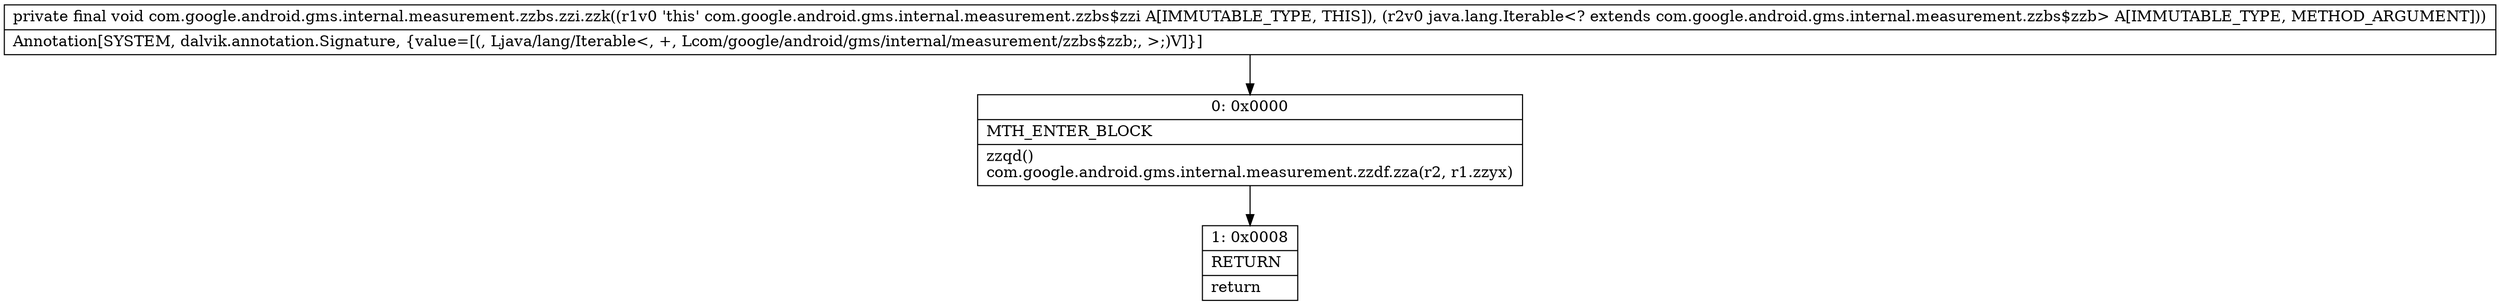 digraph "CFG forcom.google.android.gms.internal.measurement.zzbs.zzi.zzk(Ljava\/lang\/Iterable;)V" {
Node_0 [shape=record,label="{0\:\ 0x0000|MTH_ENTER_BLOCK\l|zzqd()\lcom.google.android.gms.internal.measurement.zzdf.zza(r2, r1.zzyx)\l}"];
Node_1 [shape=record,label="{1\:\ 0x0008|RETURN\l|return\l}"];
MethodNode[shape=record,label="{private final void com.google.android.gms.internal.measurement.zzbs.zzi.zzk((r1v0 'this' com.google.android.gms.internal.measurement.zzbs$zzi A[IMMUTABLE_TYPE, THIS]), (r2v0 java.lang.Iterable\<? extends com.google.android.gms.internal.measurement.zzbs$zzb\> A[IMMUTABLE_TYPE, METHOD_ARGUMENT]))  | Annotation[SYSTEM, dalvik.annotation.Signature, \{value=[(, Ljava\/lang\/Iterable\<, +, Lcom\/google\/android\/gms\/internal\/measurement\/zzbs$zzb;, \>;)V]\}]\l}"];
MethodNode -> Node_0;
Node_0 -> Node_1;
}

